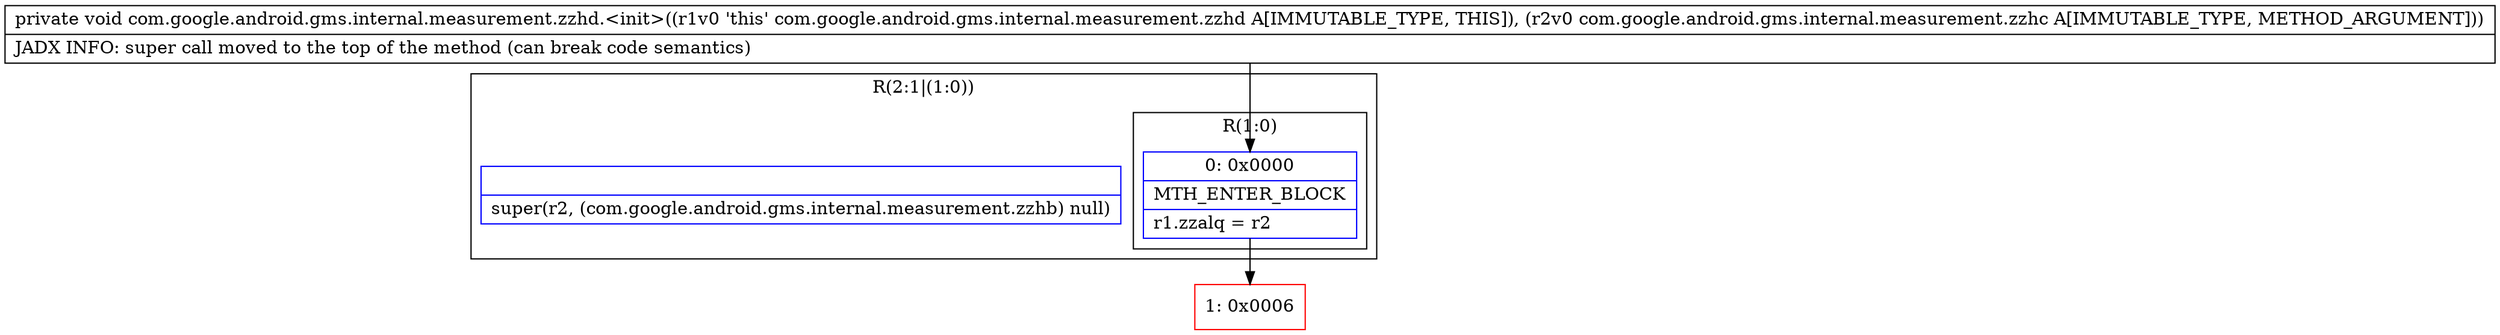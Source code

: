 digraph "CFG forcom.google.android.gms.internal.measurement.zzhd.\<init\>(Lcom\/google\/android\/gms\/internal\/measurement\/zzhc;)V" {
subgraph cluster_Region_148413219 {
label = "R(2:1|(1:0))";
node [shape=record,color=blue];
Node_InsnContainer_1817729907 [shape=record,label="{|super(r2, (com.google.android.gms.internal.measurement.zzhb) null)\l}"];
subgraph cluster_Region_2076044509 {
label = "R(1:0)";
node [shape=record,color=blue];
Node_0 [shape=record,label="{0\:\ 0x0000|MTH_ENTER_BLOCK\l|r1.zzalq = r2\l}"];
}
}
Node_1 [shape=record,color=red,label="{1\:\ 0x0006}"];
MethodNode[shape=record,label="{private void com.google.android.gms.internal.measurement.zzhd.\<init\>((r1v0 'this' com.google.android.gms.internal.measurement.zzhd A[IMMUTABLE_TYPE, THIS]), (r2v0 com.google.android.gms.internal.measurement.zzhc A[IMMUTABLE_TYPE, METHOD_ARGUMENT]))  | JADX INFO: super call moved to the top of the method (can break code semantics)\l}"];
MethodNode -> Node_0;
Node_0 -> Node_1;
}

